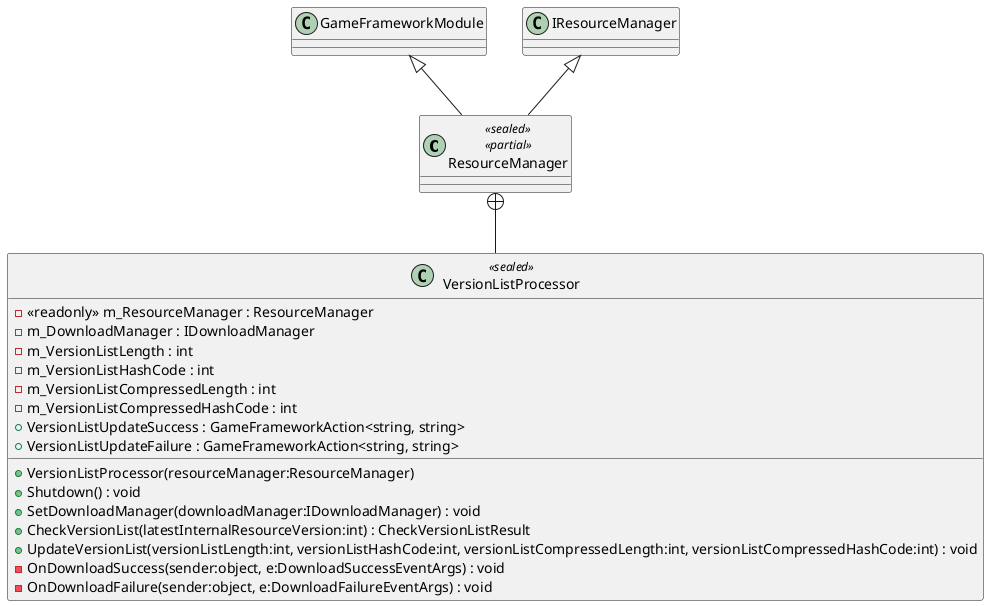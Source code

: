 @startuml
class ResourceManager <<sealed>> <<partial>> {
}
class VersionListProcessor <<sealed>> {
    - <<readonly>> m_ResourceManager : ResourceManager
    - m_DownloadManager : IDownloadManager
    - m_VersionListLength : int
    - m_VersionListHashCode : int
    - m_VersionListCompressedLength : int
    - m_VersionListCompressedHashCode : int
    + VersionListUpdateSuccess : GameFrameworkAction<string, string>
    + VersionListUpdateFailure : GameFrameworkAction<string, string>
    + VersionListProcessor(resourceManager:ResourceManager)
    + Shutdown() : void
    + SetDownloadManager(downloadManager:IDownloadManager) : void
    + CheckVersionList(latestInternalResourceVersion:int) : CheckVersionListResult
    + UpdateVersionList(versionListLength:int, versionListHashCode:int, versionListCompressedLength:int, versionListCompressedHashCode:int) : void
    - OnDownloadSuccess(sender:object, e:DownloadSuccessEventArgs) : void
    - OnDownloadFailure(sender:object, e:DownloadFailureEventArgs) : void
}
GameFrameworkModule <|-- ResourceManager
IResourceManager <|-- ResourceManager
ResourceManager +-- VersionListProcessor
@enduml

